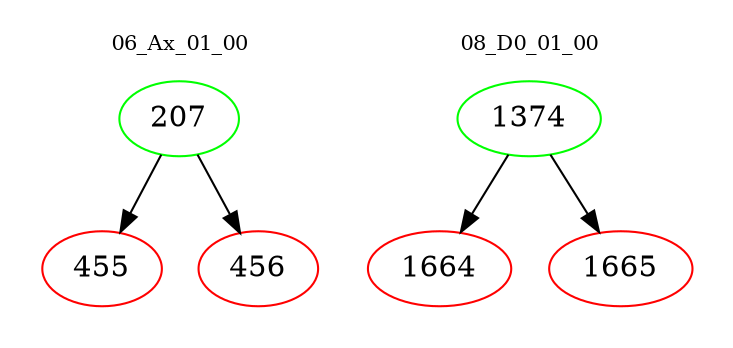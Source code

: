 digraph{
subgraph cluster_0 {
color = white
label = "06_Ax_01_00";
fontsize=10;
T0_207 [label="207", color="green"]
T0_207 -> T0_455 [color="black"]
T0_455 [label="455", color="red"]
T0_207 -> T0_456 [color="black"]
T0_456 [label="456", color="red"]
}
subgraph cluster_1 {
color = white
label = "08_D0_01_00";
fontsize=10;
T1_1374 [label="1374", color="green"]
T1_1374 -> T1_1664 [color="black"]
T1_1664 [label="1664", color="red"]
T1_1374 -> T1_1665 [color="black"]
T1_1665 [label="1665", color="red"]
}
}
